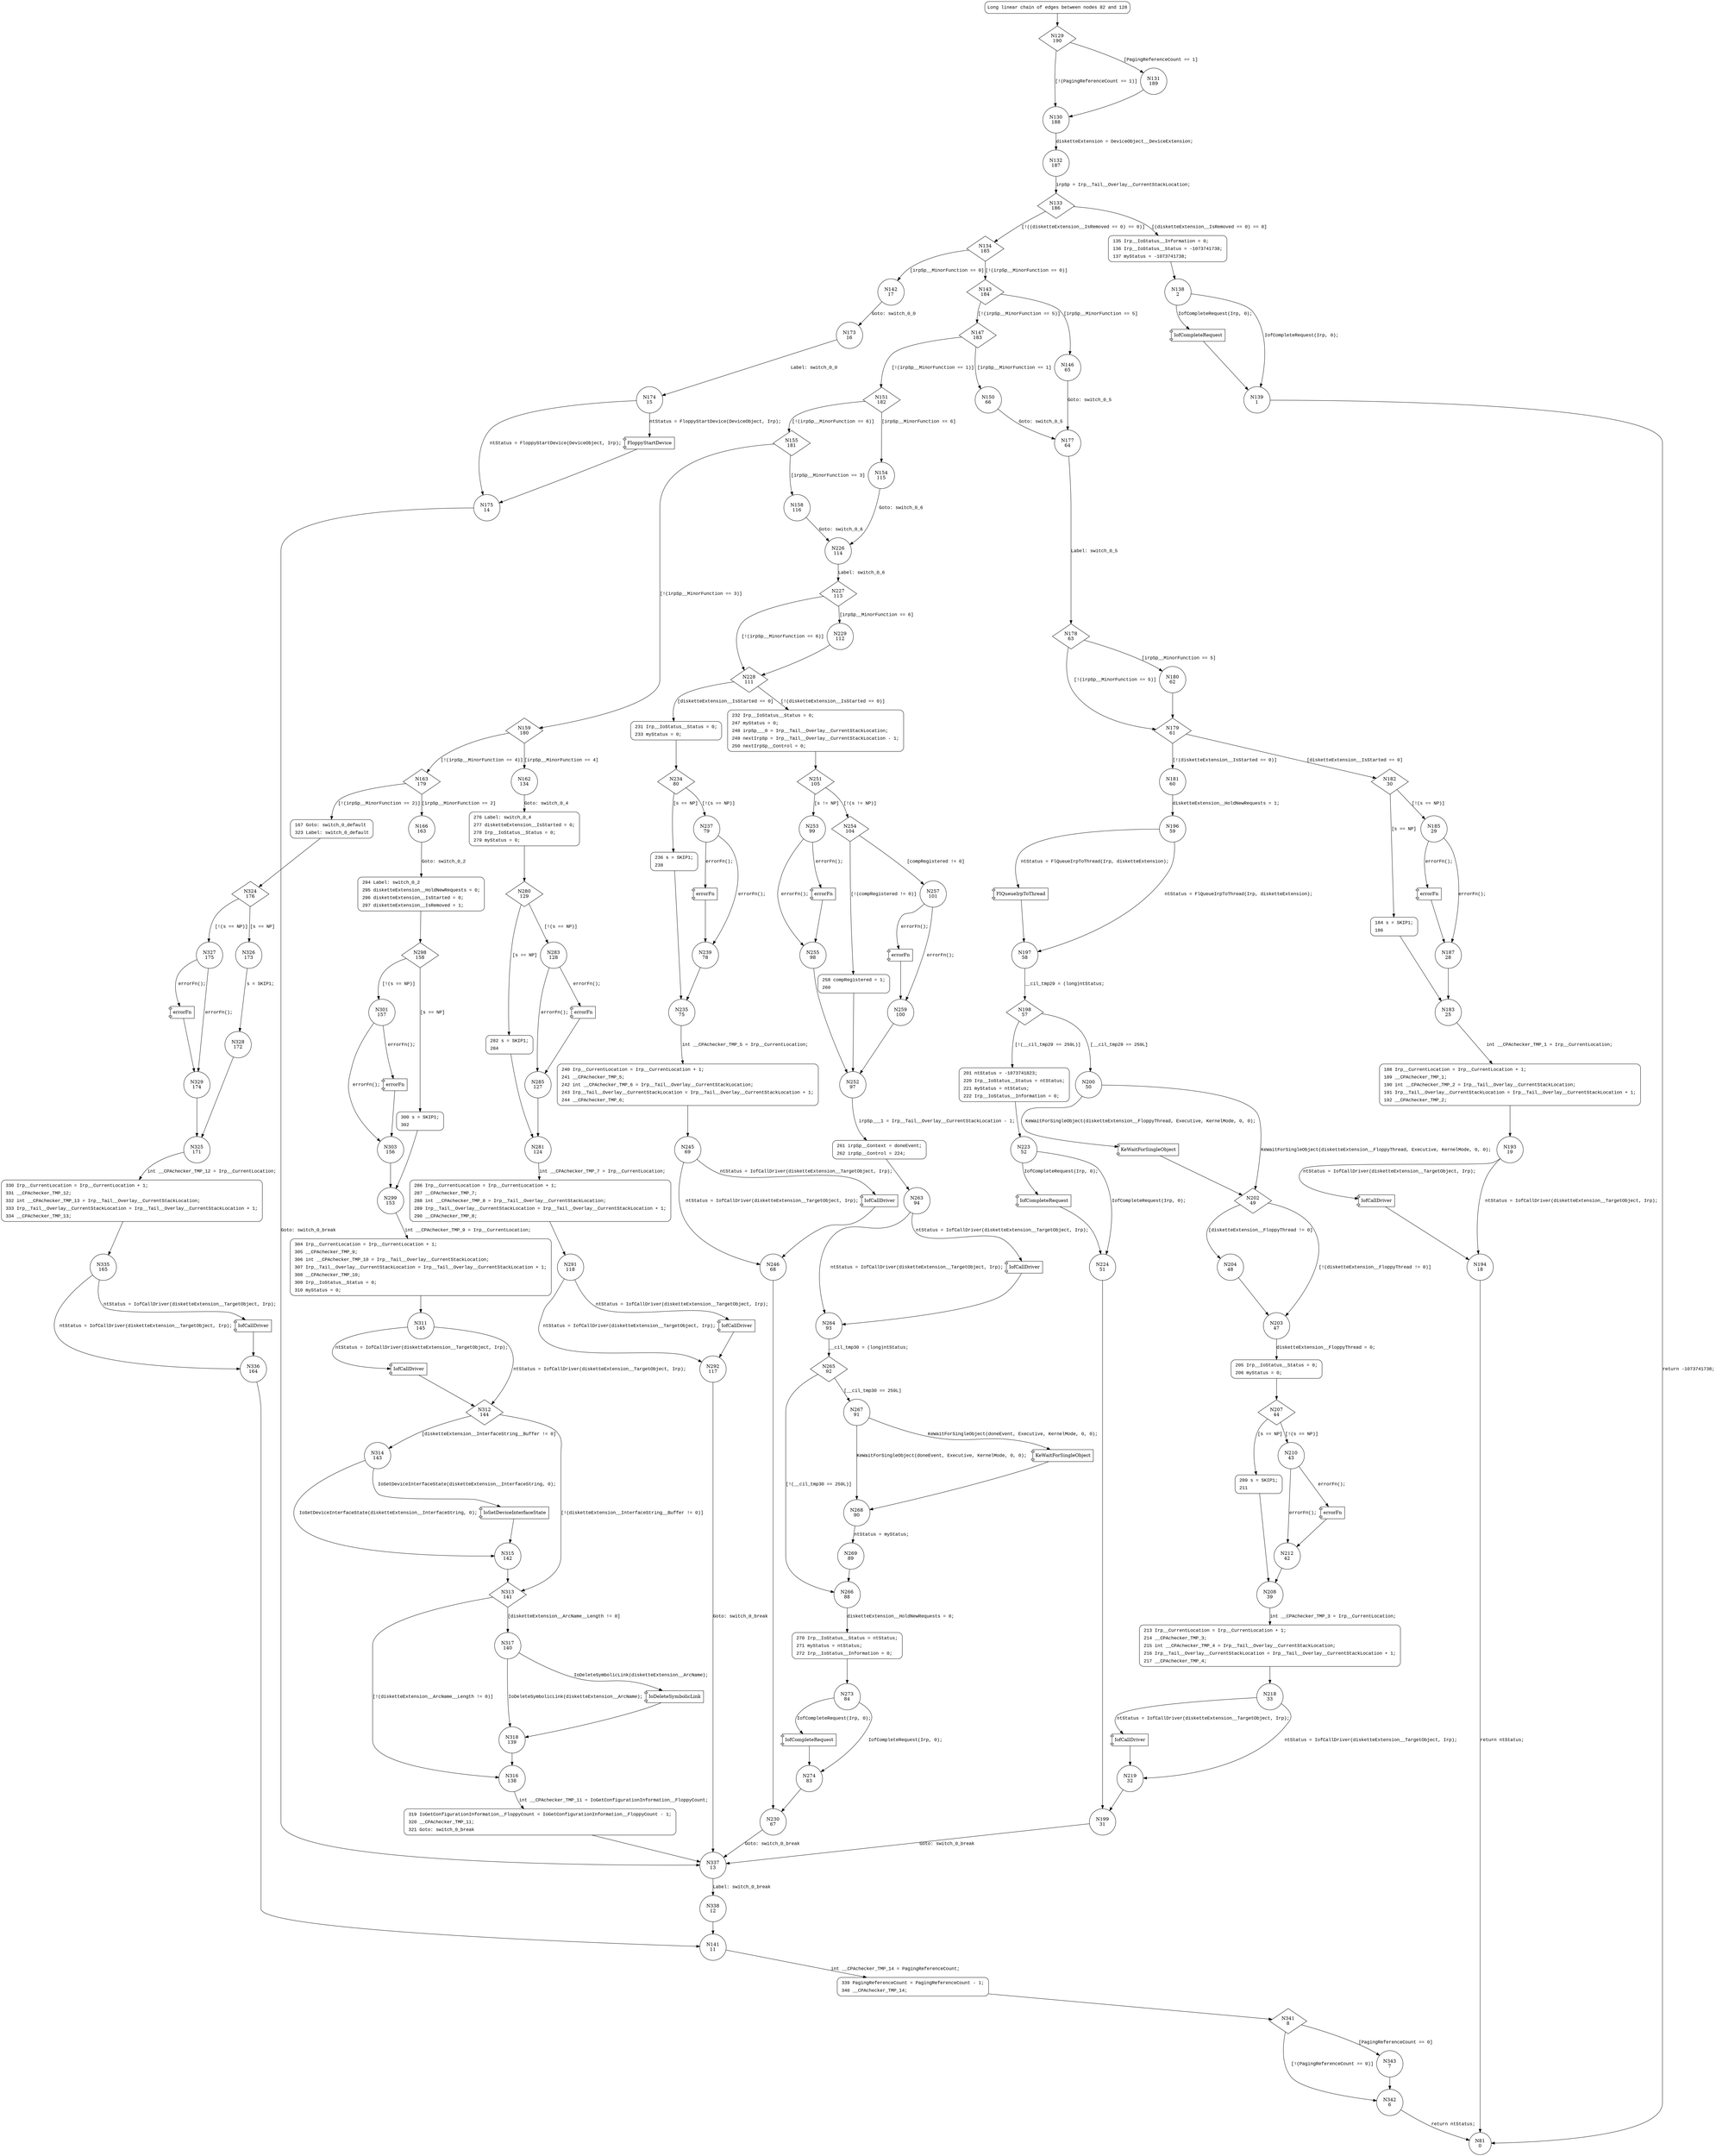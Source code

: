 digraph FloppyPnp {
129 [shape="diamond" label="N129\n190"]
131 [shape="circle" label="N131\n189"]
130 [shape="circle" label="N130\n188"]
132 [shape="circle" label="N132\n187"]
133 [shape="diamond" label="N133\n186"]
135 [shape="circle" label="N135\n5"]
134 [shape="diamond" label="N134\n185"]
142 [shape="circle" label="N142\n17"]
143 [shape="diamond" label="N143\n184"]
146 [shape="circle" label="N146\n65"]
147 [shape="diamond" label="N147\n183"]
150 [shape="circle" label="N150\n66"]
151 [shape="diamond" label="N151\n182"]
154 [shape="circle" label="N154\n115"]
155 [shape="diamond" label="N155\n181"]
158 [shape="circle" label="N158\n116"]
159 [shape="diamond" label="N159\n180"]
162 [shape="circle" label="N162\n134"]
163 [shape="diamond" label="N163\n179"]
166 [shape="circle" label="N166\n163"]
167 [shape="circle" label="N167\n178"]
324 [shape="diamond" label="N324\n176"]
326 [shape="circle" label="N326\n173"]
327 [shape="circle" label="N327\n175"]
329 [shape="circle" label="N329\n174"]
325 [shape="circle" label="N325\n171"]
330 [shape="circle" label="N330\n170"]
335 [shape="circle" label="N335\n165"]
336 [shape="circle" label="N336\n164"]
141 [shape="circle" label="N141\n11"]
339 [shape="circle" label="N339\n10"]
341 [shape="diamond" label="N341\n8"]
343 [shape="circle" label="N343\n7"]
342 [shape="circle" label="N342\n6"]
81 [shape="circle" label="N81\n0"]
328 [shape="circle" label="N328\n172"]
294 [shape="circle" label="N294\n162"]
298 [shape="diamond" label="N298\n158"]
300 [shape="circle" label="N300\n155"]
301 [shape="circle" label="N301\n157"]
303 [shape="circle" label="N303\n156"]
299 [shape="circle" label="N299\n153"]
304 [shape="circle" label="N304\n152"]
311 [shape="circle" label="N311\n145"]
312 [shape="diamond" label="N312\n144"]
314 [shape="circle" label="N314\n143"]
313 [shape="diamond" label="N313\n141"]
317 [shape="circle" label="N317\n140"]
316 [shape="circle" label="N316\n138"]
319 [shape="circle" label="N319\n137"]
337 [shape="circle" label="N337\n13"]
338 [shape="circle" label="N338\n12"]
318 [shape="circle" label="N318\n139"]
315 [shape="circle" label="N315\n142"]
276 [shape="circle" label="N276\n133"]
280 [shape="diamond" label="N280\n129"]
282 [shape="circle" label="N282\n126"]
283 [shape="circle" label="N283\n128"]
285 [shape="circle" label="N285\n127"]
281 [shape="circle" label="N281\n124"]
286 [shape="circle" label="N286\n123"]
291 [shape="circle" label="N291\n118"]
292 [shape="circle" label="N292\n117"]
226 [shape="circle" label="N226\n114"]
227 [shape="diamond" label="N227\n113"]
229 [shape="circle" label="N229\n112"]
228 [shape="diamond" label="N228\n111"]
231 [shape="circle" label="N231\n82"]
232 [shape="circle" label="N232\n110"]
251 [shape="diamond" label="N251\n105"]
253 [shape="circle" label="N253\n99"]
254 [shape="diamond" label="N254\n104"]
257 [shape="circle" label="N257\n101"]
258 [shape="circle" label="N258\n103"]
252 [shape="circle" label="N252\n97"]
261 [shape="circle" label="N261\n96"]
263 [shape="circle" label="N263\n94"]
264 [shape="circle" label="N264\n93"]
265 [shape="diamond" label="N265\n92"]
267 [shape="circle" label="N267\n91"]
266 [shape="circle" label="N266\n88"]
270 [shape="circle" label="N270\n87"]
273 [shape="circle" label="N273\n84"]
274 [shape="circle" label="N274\n83"]
230 [shape="circle" label="N230\n67"]
268 [shape="circle" label="N268\n90"]
269 [shape="circle" label="N269\n89"]
259 [shape="circle" label="N259\n100"]
255 [shape="circle" label="N255\n98"]
234 [shape="diamond" label="N234\n80"]
236 [shape="circle" label="N236\n77"]
237 [shape="circle" label="N237\n79"]
239 [shape="circle" label="N239\n78"]
235 [shape="circle" label="N235\n75"]
240 [shape="circle" label="N240\n74"]
245 [shape="circle" label="N245\n69"]
246 [shape="circle" label="N246\n68"]
177 [shape="circle" label="N177\n64"]
178 [shape="diamond" label="N178\n63"]
180 [shape="circle" label="N180\n62"]
179 [shape="diamond" label="N179\n61"]
182 [shape="diamond" label="N182\n30"]
181 [shape="circle" label="N181\n60"]
196 [shape="circle" label="N196\n59"]
197 [shape="circle" label="N197\n58"]
198 [shape="diamond" label="N198\n57"]
200 [shape="circle" label="N200\n50"]
201 [shape="circle" label="N201\n56"]
223 [shape="circle" label="N223\n52"]
224 [shape="circle" label="N224\n51"]
199 [shape="circle" label="N199\n31"]
202 [shape="diamond" label="N202\n49"]
204 [shape="circle" label="N204\n48"]
203 [shape="circle" label="N203\n47"]
205 [shape="circle" label="N205\n46"]
207 [shape="diamond" label="N207\n44"]
209 [shape="circle" label="N209\n41"]
210 [shape="circle" label="N210\n43"]
212 [shape="circle" label="N212\n42"]
208 [shape="circle" label="N208\n39"]
213 [shape="circle" label="N213\n38"]
218 [shape="circle" label="N218\n33"]
219 [shape="circle" label="N219\n32"]
184 [shape="circle" label="N184\n27"]
185 [shape="circle" label="N185\n29"]
187 [shape="circle" label="N187\n28"]
183 [shape="circle" label="N183\n25"]
188 [shape="circle" label="N188\n24"]
193 [shape="circle" label="N193\n19"]
194 [shape="circle" label="N194\n18"]
173 [shape="circle" label="N173\n16"]
174 [shape="circle" label="N174\n15"]
175 [shape="circle" label="N175\n14"]
138 [shape="circle" label="N138\n2"]
139 [shape="circle" label="N139\n1"]
82 [style="filled,bold" penwidth="1" fillcolor="white" fontname="Courier New" shape="Mrecord" label="Long linear chain of edges between nodes 82 and 128"]
82 -> 129[label=""]
167 [style="filled,bold" penwidth="1" fillcolor="white" fontname="Courier New" shape="Mrecord" label=<<table border="0" cellborder="0" cellpadding="3" bgcolor="white"><tr><td align="right">167</td><td align="left">Goto: switch_0_default</td></tr><tr><td align="right">323</td><td align="left">Label: switch_0_default</td></tr></table>>]
167 -> 324[label=""]
330 [style="filled,bold" penwidth="1" fillcolor="white" fontname="Courier New" shape="Mrecord" label=<<table border="0" cellborder="0" cellpadding="3" bgcolor="white"><tr><td align="right">330</td><td align="left">Irp__CurrentLocation = Irp__CurrentLocation + 1;</td></tr><tr><td align="right">331</td><td align="left">__CPAchecker_TMP_12;</td></tr><tr><td align="right">332</td><td align="left">int __CPAchecker_TMP_13 = Irp__Tail__Overlay__CurrentStackLocation;</td></tr><tr><td align="right">333</td><td align="left">Irp__Tail__Overlay__CurrentStackLocation = Irp__Tail__Overlay__CurrentStackLocation + 1;</td></tr><tr><td align="right">334</td><td align="left">__CPAchecker_TMP_13;</td></tr></table>>]
330 -> 335[label=""]
339 [style="filled,bold" penwidth="1" fillcolor="white" fontname="Courier New" shape="Mrecord" label=<<table border="0" cellborder="0" cellpadding="3" bgcolor="white"><tr><td align="right">339</td><td align="left">PagingReferenceCount = PagingReferenceCount - 1;</td></tr><tr><td align="right">340</td><td align="left">__CPAchecker_TMP_14;</td></tr></table>>]
339 -> 341[label=""]
294 [style="filled,bold" penwidth="1" fillcolor="white" fontname="Courier New" shape="Mrecord" label=<<table border="0" cellborder="0" cellpadding="3" bgcolor="white"><tr><td align="right">294</td><td align="left">Label: switch_0_2</td></tr><tr><td align="right">295</td><td align="left">disketteExtension__HoldNewRequests = 0;</td></tr><tr><td align="right">296</td><td align="left">disketteExtension__IsStarted = 0;</td></tr><tr><td align="right">297</td><td align="left">disketteExtension__IsRemoved = 1;</td></tr></table>>]
294 -> 298[label=""]
304 [style="filled,bold" penwidth="1" fillcolor="white" fontname="Courier New" shape="Mrecord" label=<<table border="0" cellborder="0" cellpadding="3" bgcolor="white"><tr><td align="right">304</td><td align="left">Irp__CurrentLocation = Irp__CurrentLocation + 1;</td></tr><tr><td align="right">305</td><td align="left">__CPAchecker_TMP_9;</td></tr><tr><td align="right">306</td><td align="left">int __CPAchecker_TMP_10 = Irp__Tail__Overlay__CurrentStackLocation;</td></tr><tr><td align="right">307</td><td align="left">Irp__Tail__Overlay__CurrentStackLocation = Irp__Tail__Overlay__CurrentStackLocation + 1;</td></tr><tr><td align="right">308</td><td align="left">__CPAchecker_TMP_10;</td></tr><tr><td align="right">309</td><td align="left">Irp__IoStatus__Status = 0;</td></tr><tr><td align="right">310</td><td align="left">myStatus = 0;</td></tr></table>>]
304 -> 311[label=""]
319 [style="filled,bold" penwidth="1" fillcolor="white" fontname="Courier New" shape="Mrecord" label=<<table border="0" cellborder="0" cellpadding="3" bgcolor="white"><tr><td align="right">319</td><td align="left">IoGetConfigurationInformation__FloppyCount = IoGetConfigurationInformation__FloppyCount - 1;</td></tr><tr><td align="right">320</td><td align="left">__CPAchecker_TMP_11;</td></tr><tr><td align="right">321</td><td align="left">Goto: switch_0_break</td></tr></table>>]
319 -> 337[label=""]
300 [style="filled,bold" penwidth="1" fillcolor="white" fontname="Courier New" shape="Mrecord" label=<<table border="0" cellborder="0" cellpadding="3" bgcolor="white"><tr><td align="right">300</td><td align="left">s = SKIP1;</td></tr><tr><td align="right">302</td><td align="left"></td></tr></table>>]
300 -> 299[label=""]
276 [style="filled,bold" penwidth="1" fillcolor="white" fontname="Courier New" shape="Mrecord" label=<<table border="0" cellborder="0" cellpadding="3" bgcolor="white"><tr><td align="right">276</td><td align="left">Label: switch_0_4</td></tr><tr><td align="right">277</td><td align="left">disketteExtension__IsStarted = 0;</td></tr><tr><td align="right">278</td><td align="left">Irp__IoStatus__Status = 0;</td></tr><tr><td align="right">279</td><td align="left">myStatus = 0;</td></tr></table>>]
276 -> 280[label=""]
286 [style="filled,bold" penwidth="1" fillcolor="white" fontname="Courier New" shape="Mrecord" label=<<table border="0" cellborder="0" cellpadding="3" bgcolor="white"><tr><td align="right">286</td><td align="left">Irp__CurrentLocation = Irp__CurrentLocation + 1;</td></tr><tr><td align="right">287</td><td align="left">__CPAchecker_TMP_7;</td></tr><tr><td align="right">288</td><td align="left">int __CPAchecker_TMP_8 = Irp__Tail__Overlay__CurrentStackLocation;</td></tr><tr><td align="right">289</td><td align="left">Irp__Tail__Overlay__CurrentStackLocation = Irp__Tail__Overlay__CurrentStackLocation + 1;</td></tr><tr><td align="right">290</td><td align="left">__CPAchecker_TMP_8;</td></tr></table>>]
286 -> 291[label=""]
282 [style="filled,bold" penwidth="1" fillcolor="white" fontname="Courier New" shape="Mrecord" label=<<table border="0" cellborder="0" cellpadding="3" bgcolor="white"><tr><td align="right">282</td><td align="left">s = SKIP1;</td></tr><tr><td align="right">284</td><td align="left"></td></tr></table>>]
282 -> 281[label=""]
232 [style="filled,bold" penwidth="1" fillcolor="white" fontname="Courier New" shape="Mrecord" label=<<table border="0" cellborder="0" cellpadding="3" bgcolor="white"><tr><td align="right">232</td><td align="left">Irp__IoStatus__Status = 0;</td></tr><tr><td align="right">247</td><td align="left">myStatus = 0;</td></tr><tr><td align="right">248</td><td align="left">irpSp___0 = Irp__Tail__Overlay__CurrentStackLocation;</td></tr><tr><td align="right">249</td><td align="left">nextIrpSp = Irp__Tail__Overlay__CurrentStackLocation - 1;</td></tr><tr><td align="right">250</td><td align="left">nextIrpSp__Control = 0;</td></tr></table>>]
232 -> 251[label=""]
258 [style="filled,bold" penwidth="1" fillcolor="white" fontname="Courier New" shape="Mrecord" label=<<table border="0" cellborder="0" cellpadding="3" bgcolor="white"><tr><td align="right">258</td><td align="left">compRegistered = 1;</td></tr><tr><td align="right">260</td><td align="left"></td></tr></table>>]
258 -> 252[label=""]
261 [style="filled,bold" penwidth="1" fillcolor="white" fontname="Courier New" shape="Mrecord" label=<<table border="0" cellborder="0" cellpadding="3" bgcolor="white"><tr><td align="right">261</td><td align="left">irpSp__Context = doneEvent;</td></tr><tr><td align="right">262</td><td align="left">irpSp__Control = 224;</td></tr></table>>]
261 -> 263[label=""]
270 [style="filled,bold" penwidth="1" fillcolor="white" fontname="Courier New" shape="Mrecord" label=<<table border="0" cellborder="0" cellpadding="3" bgcolor="white"><tr><td align="right">270</td><td align="left">Irp__IoStatus__Status = ntStatus;</td></tr><tr><td align="right">271</td><td align="left">myStatus = ntStatus;</td></tr><tr><td align="right">272</td><td align="left">Irp__IoStatus__Information = 0;</td></tr></table>>]
270 -> 273[label=""]
231 [style="filled,bold" penwidth="1" fillcolor="white" fontname="Courier New" shape="Mrecord" label=<<table border="0" cellborder="0" cellpadding="3" bgcolor="white"><tr><td align="right">231</td><td align="left">Irp__IoStatus__Status = 0;</td></tr><tr><td align="right">233</td><td align="left">myStatus = 0;</td></tr></table>>]
231 -> 234[label=""]
240 [style="filled,bold" penwidth="1" fillcolor="white" fontname="Courier New" shape="Mrecord" label=<<table border="0" cellborder="0" cellpadding="3" bgcolor="white"><tr><td align="right">240</td><td align="left">Irp__CurrentLocation = Irp__CurrentLocation + 1;</td></tr><tr><td align="right">241</td><td align="left">__CPAchecker_TMP_5;</td></tr><tr><td align="right">242</td><td align="left">int __CPAchecker_TMP_6 = Irp__Tail__Overlay__CurrentStackLocation;</td></tr><tr><td align="right">243</td><td align="left">Irp__Tail__Overlay__CurrentStackLocation = Irp__Tail__Overlay__CurrentStackLocation + 1;</td></tr><tr><td align="right">244</td><td align="left">__CPAchecker_TMP_6;</td></tr></table>>]
240 -> 245[label=""]
236 [style="filled,bold" penwidth="1" fillcolor="white" fontname="Courier New" shape="Mrecord" label=<<table border="0" cellborder="0" cellpadding="3" bgcolor="white"><tr><td align="right">236</td><td align="left">s = SKIP1;</td></tr><tr><td align="right">238</td><td align="left"></td></tr></table>>]
236 -> 235[label=""]
201 [style="filled,bold" penwidth="1" fillcolor="white" fontname="Courier New" shape="Mrecord" label=<<table border="0" cellborder="0" cellpadding="3" bgcolor="white"><tr><td align="right">201</td><td align="left">ntStatus = -1073741823;</td></tr><tr><td align="right">220</td><td align="left">Irp__IoStatus__Status = ntStatus;</td></tr><tr><td align="right">221</td><td align="left">myStatus = ntStatus;</td></tr><tr><td align="right">222</td><td align="left">Irp__IoStatus__Information = 0;</td></tr></table>>]
201 -> 223[label=""]
205 [style="filled,bold" penwidth="1" fillcolor="white" fontname="Courier New" shape="Mrecord" label=<<table border="0" cellborder="0" cellpadding="3" bgcolor="white"><tr><td align="right">205</td><td align="left">Irp__IoStatus__Status = 0;</td></tr><tr><td align="right">206</td><td align="left">myStatus = 0;</td></tr></table>>]
205 -> 207[label=""]
213 [style="filled,bold" penwidth="1" fillcolor="white" fontname="Courier New" shape="Mrecord" label=<<table border="0" cellborder="0" cellpadding="3" bgcolor="white"><tr><td align="right">213</td><td align="left">Irp__CurrentLocation = Irp__CurrentLocation + 1;</td></tr><tr><td align="right">214</td><td align="left">__CPAchecker_TMP_3;</td></tr><tr><td align="right">215</td><td align="left">int __CPAchecker_TMP_4 = Irp__Tail__Overlay__CurrentStackLocation;</td></tr><tr><td align="right">216</td><td align="left">Irp__Tail__Overlay__CurrentStackLocation = Irp__Tail__Overlay__CurrentStackLocation + 1;</td></tr><tr><td align="right">217</td><td align="left">__CPAchecker_TMP_4;</td></tr></table>>]
213 -> 218[label=""]
209 [style="filled,bold" penwidth="1" fillcolor="white" fontname="Courier New" shape="Mrecord" label=<<table border="0" cellborder="0" cellpadding="3" bgcolor="white"><tr><td align="right">209</td><td align="left">s = SKIP1;</td></tr><tr><td align="right">211</td><td align="left"></td></tr></table>>]
209 -> 208[label=""]
188 [style="filled,bold" penwidth="1" fillcolor="white" fontname="Courier New" shape="Mrecord" label=<<table border="0" cellborder="0" cellpadding="3" bgcolor="white"><tr><td align="right">188</td><td align="left">Irp__CurrentLocation = Irp__CurrentLocation + 1;</td></tr><tr><td align="right">189</td><td align="left">__CPAchecker_TMP_1;</td></tr><tr><td align="right">190</td><td align="left">int __CPAchecker_TMP_2 = Irp__Tail__Overlay__CurrentStackLocation;</td></tr><tr><td align="right">191</td><td align="left">Irp__Tail__Overlay__CurrentStackLocation = Irp__Tail__Overlay__CurrentStackLocation + 1;</td></tr><tr><td align="right">192</td><td align="left">__CPAchecker_TMP_2;</td></tr></table>>]
188 -> 193[label=""]
184 [style="filled,bold" penwidth="1" fillcolor="white" fontname="Courier New" shape="Mrecord" label=<<table border="0" cellborder="0" cellpadding="3" bgcolor="white"><tr><td align="right">184</td><td align="left">s = SKIP1;</td></tr><tr><td align="right">186</td><td align="left"></td></tr></table>>]
184 -> 183[label=""]
135 [style="filled,bold" penwidth="1" fillcolor="white" fontname="Courier New" shape="Mrecord" label=<<table border="0" cellborder="0" cellpadding="3" bgcolor="white"><tr><td align="right">135</td><td align="left">Irp__IoStatus__Information = 0;</td></tr><tr><td align="right">136</td><td align="left">Irp__IoStatus__Status = -1073741738;</td></tr><tr><td align="right">137</td><td align="left">myStatus = -1073741738;</td></tr></table>>]
135 -> 138[label=""]
129 -> 131 [label="[PagingReferenceCount == 1]" fontname="Courier New"]
129 -> 130 [label="[!(PagingReferenceCount == 1)]" fontname="Courier New"]
130 -> 132 [label="disketteExtension = DeviceObject__DeviceExtension;" fontname="Courier New"]
133 -> 135 [label="[(disketteExtension__IsRemoved == 0) == 0]" fontname="Courier New"]
133 -> 134 [label="[!((disketteExtension__IsRemoved == 0) == 0)]" fontname="Courier New"]
134 -> 142 [label="[irpSp__MinorFunction == 0]" fontname="Courier New"]
134 -> 143 [label="[!(irpSp__MinorFunction == 0)]" fontname="Courier New"]
143 -> 146 [label="[irpSp__MinorFunction == 5]" fontname="Courier New"]
143 -> 147 [label="[!(irpSp__MinorFunction == 5)]" fontname="Courier New"]
147 -> 150 [label="[irpSp__MinorFunction == 1]" fontname="Courier New"]
147 -> 151 [label="[!(irpSp__MinorFunction == 1)]" fontname="Courier New"]
151 -> 154 [label="[irpSp__MinorFunction == 6]" fontname="Courier New"]
151 -> 155 [label="[!(irpSp__MinorFunction == 6)]" fontname="Courier New"]
155 -> 158 [label="[irpSp__MinorFunction == 3]" fontname="Courier New"]
155 -> 159 [label="[!(irpSp__MinorFunction == 3)]" fontname="Courier New"]
159 -> 162 [label="[irpSp__MinorFunction == 4]" fontname="Courier New"]
159 -> 163 [label="[!(irpSp__MinorFunction == 4)]" fontname="Courier New"]
163 -> 166 [label="[irpSp__MinorFunction == 2]" fontname="Courier New"]
163 -> 167 [label="[!(irpSp__MinorFunction == 2)]" fontname="Courier New"]
324 -> 326 [label="[s == NP]" fontname="Courier New"]
324 -> 327 [label="[!(s == NP)]" fontname="Courier New"]
100001 [shape="component" label="errorFn"]
327 -> 100001 [label="errorFn();" fontname="Courier New"]
100001 -> 329 [label="" fontname="Courier New"]
327 -> 329 [label="errorFn();" fontname="Courier New"]
329 -> 325 [label="" fontname="Courier New"]
325 -> 330 [label="int __CPAchecker_TMP_12 = Irp__CurrentLocation;" fontname="Courier New"]
100002 [shape="component" label="IofCallDriver"]
335 -> 100002 [label="ntStatus = IofCallDriver(disketteExtension__TargetObject, Irp);" fontname="Courier New"]
100002 -> 336 [label="" fontname="Courier New"]
335 -> 336 [label="ntStatus = IofCallDriver(disketteExtension__TargetObject, Irp);" fontname="Courier New"]
336 -> 141 [label="" fontname="Courier New"]
141 -> 339 [label="int __CPAchecker_TMP_14 = PagingReferenceCount;" fontname="Courier New"]
341 -> 343 [label="[PagingReferenceCount == 0]" fontname="Courier New"]
341 -> 342 [label="[!(PagingReferenceCount == 0)]" fontname="Courier New"]
342 -> 81 [label="return ntStatus;" fontname="Courier New"]
326 -> 328 [label="s = SKIP1;" fontname="Courier New"]
166 -> 294 [label="Goto: switch_0_2" fontname="Courier New"]
298 -> 300 [label="[s == NP]" fontname="Courier New"]
298 -> 301 [label="[!(s == NP)]" fontname="Courier New"]
100003 [shape="component" label="errorFn"]
301 -> 100003 [label="errorFn();" fontname="Courier New"]
100003 -> 303 [label="" fontname="Courier New"]
301 -> 303 [label="errorFn();" fontname="Courier New"]
303 -> 299 [label="" fontname="Courier New"]
299 -> 304 [label="int __CPAchecker_TMP_9 = Irp__CurrentLocation;" fontname="Courier New"]
100004 [shape="component" label="IofCallDriver"]
311 -> 100004 [label="ntStatus = IofCallDriver(disketteExtension__TargetObject, Irp);" fontname="Courier New"]
100004 -> 312 [label="" fontname="Courier New"]
311 -> 312 [label="ntStatus = IofCallDriver(disketteExtension__TargetObject, Irp);" fontname="Courier New"]
312 -> 314 [label="[disketteExtension__InterfaceString__Buffer != 0]" fontname="Courier New"]
312 -> 313 [label="[!(disketteExtension__InterfaceString__Buffer != 0)]" fontname="Courier New"]
313 -> 317 [label="[disketteExtension__ArcName__Length != 0]" fontname="Courier New"]
313 -> 316 [label="[!(disketteExtension__ArcName__Length != 0)]" fontname="Courier New"]
316 -> 319 [label="int __CPAchecker_TMP_11 = IoGetConfigurationInformation__FloppyCount;" fontname="Courier New"]
337 -> 338 [label="Label: switch_0_break" fontname="Courier New"]
100005 [shape="component" label="IoDeleteSymbolicLink"]
317 -> 100005 [label="IoDeleteSymbolicLink(disketteExtension__ArcName);" fontname="Courier New"]
100005 -> 318 [label="" fontname="Courier New"]
317 -> 318 [label="IoDeleteSymbolicLink(disketteExtension__ArcName);" fontname="Courier New"]
318 -> 316 [label="" fontname="Courier New"]
100006 [shape="component" label="IoSetDeviceInterfaceState"]
314 -> 100006 [label="IoSetDeviceInterfaceState(disketteExtension__InterfaceString, 0);" fontname="Courier New"]
100006 -> 315 [label="" fontname="Courier New"]
314 -> 315 [label="IoSetDeviceInterfaceState(disketteExtension__InterfaceString, 0);" fontname="Courier New"]
315 -> 313 [label="" fontname="Courier New"]
162 -> 276 [label="Goto: switch_0_4" fontname="Courier New"]
280 -> 282 [label="[s == NP]" fontname="Courier New"]
280 -> 283 [label="[!(s == NP)]" fontname="Courier New"]
100007 [shape="component" label="errorFn"]
283 -> 100007 [label="errorFn();" fontname="Courier New"]
100007 -> 285 [label="" fontname="Courier New"]
283 -> 285 [label="errorFn();" fontname="Courier New"]
285 -> 281 [label="" fontname="Courier New"]
281 -> 286 [label="int __CPAchecker_TMP_7 = Irp__CurrentLocation;" fontname="Courier New"]
100008 [shape="component" label="IofCallDriver"]
291 -> 100008 [label="ntStatus = IofCallDriver(disketteExtension__TargetObject, Irp);" fontname="Courier New"]
100008 -> 292 [label="" fontname="Courier New"]
291 -> 292 [label="ntStatus = IofCallDriver(disketteExtension__TargetObject, Irp);" fontname="Courier New"]
292 -> 337 [label="Goto: switch_0_break" fontname="Courier New"]
158 -> 226 [label="Goto: switch_0_6" fontname="Courier New"]
226 -> 227 [label="Label: switch_0_6" fontname="Courier New"]
227 -> 229 [label="[irpSp__MinorFunction == 6]" fontname="Courier New"]
227 -> 228 [label="[!(irpSp__MinorFunction == 6)]" fontname="Courier New"]
228 -> 231 [label="[disketteExtension__IsStarted == 0]" fontname="Courier New"]
228 -> 232 [label="[!(disketteExtension__IsStarted == 0)]" fontname="Courier New"]
251 -> 253 [label="[s != NP]" fontname="Courier New"]
251 -> 254 [label="[!(s != NP)]" fontname="Courier New"]
254 -> 257 [label="[compRegistered != 0]" fontname="Courier New"]
254 -> 258 [label="[!(compRegistered != 0)]" fontname="Courier New"]
252 -> 261 [label="irpSp___1 = Irp__Tail__Overlay__CurrentStackLocation - 1;" fontname="Courier New"]
100009 [shape="component" label="IofCallDriver"]
263 -> 100009 [label="ntStatus = IofCallDriver(disketteExtension__TargetObject, Irp);" fontname="Courier New"]
100009 -> 264 [label="" fontname="Courier New"]
263 -> 264 [label="ntStatus = IofCallDriver(disketteExtension__TargetObject, Irp);" fontname="Courier New"]
264 -> 265 [label="__cil_tmp30 = (long)ntStatus;" fontname="Courier New"]
265 -> 267 [label="[__cil_tmp30 == 259L]" fontname="Courier New"]
265 -> 266 [label="[!(__cil_tmp30 == 259L)]" fontname="Courier New"]
266 -> 270 [label="disketteExtension__HoldNewRequests = 0;" fontname="Courier New"]
100010 [shape="component" label="IofCompleteRequest"]
273 -> 100010 [label="IofCompleteRequest(Irp, 0);" fontname="Courier New"]
100010 -> 274 [label="" fontname="Courier New"]
273 -> 274 [label="IofCompleteRequest(Irp, 0);" fontname="Courier New"]
274 -> 230 [label="" fontname="Courier New"]
230 -> 337 [label="Goto: switch_0_break" fontname="Courier New"]
100011 [shape="component" label="KeWaitForSingleObject"]
267 -> 100011 [label="KeWaitForSingleObject(doneEvent, Executive, KernelMode, 0, 0);" fontname="Courier New"]
100011 -> 268 [label="" fontname="Courier New"]
267 -> 268 [label="KeWaitForSingleObject(doneEvent, Executive, KernelMode, 0, 0);" fontname="Courier New"]
268 -> 269 [label="ntStatus = myStatus;" fontname="Courier New"]
100012 [shape="component" label="errorFn"]
257 -> 100012 [label="errorFn();" fontname="Courier New"]
100012 -> 259 [label="" fontname="Courier New"]
257 -> 259 [label="errorFn();" fontname="Courier New"]
259 -> 252 [label="" fontname="Courier New"]
100013 [shape="component" label="errorFn"]
253 -> 100013 [label="errorFn();" fontname="Courier New"]
100013 -> 255 [label="" fontname="Courier New"]
253 -> 255 [label="errorFn();" fontname="Courier New"]
255 -> 252 [label="" fontname="Courier New"]
234 -> 236 [label="[s == NP]" fontname="Courier New"]
234 -> 237 [label="[!(s == NP)]" fontname="Courier New"]
100014 [shape="component" label="errorFn"]
237 -> 100014 [label="errorFn();" fontname="Courier New"]
100014 -> 239 [label="" fontname="Courier New"]
237 -> 239 [label="errorFn();" fontname="Courier New"]
239 -> 235 [label="" fontname="Courier New"]
235 -> 240 [label="int __CPAchecker_TMP_5 = Irp__CurrentLocation;" fontname="Courier New"]
100015 [shape="component" label="IofCallDriver"]
245 -> 100015 [label="ntStatus = IofCallDriver(disketteExtension__TargetObject, Irp);" fontname="Courier New"]
100015 -> 246 [label="" fontname="Courier New"]
245 -> 246 [label="ntStatus = IofCallDriver(disketteExtension__TargetObject, Irp);" fontname="Courier New"]
246 -> 230 [label="" fontname="Courier New"]
229 -> 228 [label="" fontname="Courier New"]
150 -> 177 [label="Goto: switch_0_5" fontname="Courier New"]
177 -> 178 [label="Label: switch_0_5" fontname="Courier New"]
178 -> 180 [label="[irpSp__MinorFunction == 5]" fontname="Courier New"]
178 -> 179 [label="[!(irpSp__MinorFunction == 5)]" fontname="Courier New"]
179 -> 182 [label="[disketteExtension__IsStarted == 0]" fontname="Courier New"]
179 -> 181 [label="[!(disketteExtension__IsStarted == 0)]" fontname="Courier New"]
100016 [shape="component" label="FlQueueIrpToThread"]
196 -> 100016 [label="ntStatus = FlQueueIrpToThread(Irp, disketteExtension);" fontname="Courier New"]
100016 -> 197 [label="" fontname="Courier New"]
196 -> 197 [label="ntStatus = FlQueueIrpToThread(Irp, disketteExtension);" fontname="Courier New"]
197 -> 198 [label="__cil_tmp29 = (long)ntStatus;" fontname="Courier New"]
198 -> 200 [label="[__cil_tmp29 == 259L]" fontname="Courier New"]
198 -> 201 [label="[!(__cil_tmp29 == 259L)]" fontname="Courier New"]
100017 [shape="component" label="IofCompleteRequest"]
223 -> 100017 [label="IofCompleteRequest(Irp, 0);" fontname="Courier New"]
100017 -> 224 [label="" fontname="Courier New"]
223 -> 224 [label="IofCompleteRequest(Irp, 0);" fontname="Courier New"]
224 -> 199 [label="" fontname="Courier New"]
199 -> 337 [label="Goto: switch_0_break" fontname="Courier New"]
100018 [shape="component" label="KeWaitForSingleObject"]
200 -> 100018 [label="KeWaitForSingleObject(disketteExtension__FloppyThread, Executive, KernelMode, 0, 0);" fontname="Courier New"]
100018 -> 202 [label="" fontname="Courier New"]
200 -> 202 [label="KeWaitForSingleObject(disketteExtension__FloppyThread, Executive, KernelMode, 0, 0);" fontname="Courier New"]
202 -> 204 [label="[disketteExtension__FloppyThread != 0]" fontname="Courier New"]
202 -> 203 [label="[!(disketteExtension__FloppyThread != 0)]" fontname="Courier New"]
203 -> 205 [label="disketteExtension__FloppyThread = 0;" fontname="Courier New"]
207 -> 209 [label="[s == NP]" fontname="Courier New"]
207 -> 210 [label="[!(s == NP)]" fontname="Courier New"]
100019 [shape="component" label="errorFn"]
210 -> 100019 [label="errorFn();" fontname="Courier New"]
100019 -> 212 [label="" fontname="Courier New"]
210 -> 212 [label="errorFn();" fontname="Courier New"]
212 -> 208 [label="" fontname="Courier New"]
208 -> 213 [label="int __CPAchecker_TMP_3 = Irp__CurrentLocation;" fontname="Courier New"]
100020 [shape="component" label="IofCallDriver"]
218 -> 100020 [label="ntStatus = IofCallDriver(disketteExtension__TargetObject, Irp);" fontname="Courier New"]
100020 -> 219 [label="" fontname="Courier New"]
218 -> 219 [label="ntStatus = IofCallDriver(disketteExtension__TargetObject, Irp);" fontname="Courier New"]
219 -> 199 [label="" fontname="Courier New"]
204 -> 203 [label="" fontname="Courier New"]
182 -> 184 [label="[s == NP]" fontname="Courier New"]
182 -> 185 [label="[!(s == NP)]" fontname="Courier New"]
100021 [shape="component" label="errorFn"]
185 -> 100021 [label="errorFn();" fontname="Courier New"]
100021 -> 187 [label="" fontname="Courier New"]
185 -> 187 [label="errorFn();" fontname="Courier New"]
187 -> 183 [label="" fontname="Courier New"]
183 -> 188 [label="int __CPAchecker_TMP_1 = Irp__CurrentLocation;" fontname="Courier New"]
100022 [shape="component" label="IofCallDriver"]
193 -> 100022 [label="ntStatus = IofCallDriver(disketteExtension__TargetObject, Irp);" fontname="Courier New"]
100022 -> 194 [label="" fontname="Courier New"]
193 -> 194 [label="ntStatus = IofCallDriver(disketteExtension__TargetObject, Irp);" fontname="Courier New"]
194 -> 81 [label="return ntStatus;" fontname="Courier New"]
180 -> 179 [label="" fontname="Courier New"]
142 -> 173 [label="Goto: switch_0_0" fontname="Courier New"]
100023 [shape="component" label="FloppyStartDevice"]
174 -> 100023 [label="ntStatus = FloppyStartDevice(DeviceObject, Irp);" fontname="Courier New"]
100023 -> 175 [label="" fontname="Courier New"]
174 -> 175 [label="ntStatus = FloppyStartDevice(DeviceObject, Irp);" fontname="Courier New"]
175 -> 337 [label="Goto: switch_0_break" fontname="Courier New"]
100024 [shape="component" label="IofCompleteRequest"]
138 -> 100024 [label="IofCompleteRequest(Irp, 0);" fontname="Courier New"]
100024 -> 139 [label="" fontname="Courier New"]
138 -> 139 [label="IofCompleteRequest(Irp, 0);" fontname="Courier New"]
139 -> 81 [label="return -1073741738;" fontname="Courier New"]
132 -> 133 [label="irpSp = Irp__Tail__Overlay__CurrentStackLocation;" fontname="Courier New"]
343 -> 342 [label="" fontname="Courier New"]
328 -> 325 [label="" fontname="Courier New"]
338 -> 141 [label="" fontname="Courier New"]
269 -> 266 [label="" fontname="Courier New"]
154 -> 226 [label="Goto: switch_0_6" fontname="Courier New"]
181 -> 196 [label="disketteExtension__HoldNewRequests = 1;" fontname="Courier New"]
146 -> 177 [label="Goto: switch_0_5" fontname="Courier New"]
173 -> 174 [label="Label: switch_0_0" fontname="Courier New"]
131 -> 130 [label="" fontname="Courier New"]
}